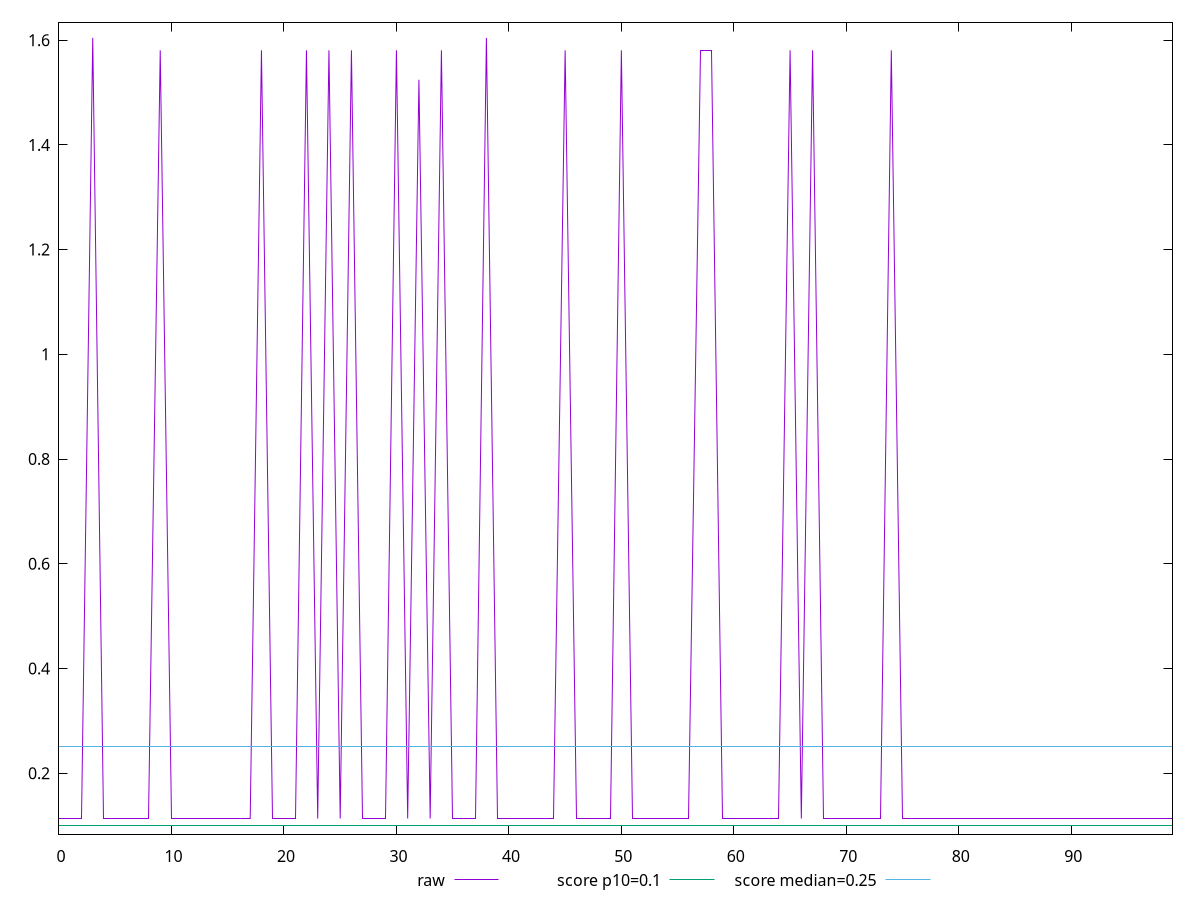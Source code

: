 reset

$raw <<EOF
0 0.113388671875
1 0.113388671875
2 0.113388671875
3 1.6043238449096682
4 0.113388671875
5 0.113388671875
6 0.113388671875
7 0.113388671875
8 0.113388671875
9 1.580688705444336
10 0.113388671875
11 0.113388671875
12 0.113388671875
13 0.113388671875
14 0.113388671875
15 0.113388671875
16 0.113388671875
17 0.11341064453125
18 1.580688705444336
19 0.113388671875
20 0.113388671875
21 0.113388671875
22 1.580688705444336
23 0.113388671875
24 1.580688705444336
25 0.113388671875
26 1.580688705444336
27 0.113388671875
28 0.113388671875
29 0.113388671875
30 1.580688705444336
31 0.113388671875
32 1.5244739532470704
33 0.113388671875
34 1.580688705444336
35 0.113388671875
36 0.113388671875
37 0.113388671875
38 1.6043238449096682
39 0.113388671875
40 0.113388671875
41 0.113388671875
42 0.113388671875
43 0.113388671875
44 0.113388671875
45 1.580688705444336
46 0.113388671875
47 0.113388671875
48 0.113388671875
49 0.113388671875
50 1.580688705444336
51 0.113388671875
52 0.113388671875
53 0.113388671875
54 0.113388671875
55 0.113388671875
56 0.113388671875
57 1.580688705444336
58 1.580688705444336
59 0.113388671875
60 0.113388671875
61 0.113388671875
62 0.113388671875
63 0.113388671875
64 0.113388671875
65 1.580688705444336
66 0.11342529296875001
67 1.580688705444336
68 0.113388671875
69 0.113388671875
70 0.113388671875
71 0.113388671875
72 0.113388671875
73 0.113388671875
74 1.580688705444336
75 0.113388671875
76 0.113388671875
77 0.113388671875
78 0.113388671875
79 0.113388671875
80 0.113388671875
81 0.113388671875
82 0.113388671875
83 0.113388671875
84 0.113388671875
85 0.113388671875
86 0.113388671875
87 0.113388671875
88 0.113388671875
89 0.113388671875
90 0.113388671875
91 0.113388671875
92 0.113388671875
93 0.113388671875
94 0.113388671875
95 0.113388671875
96 0.113388671875
97 0.113388671875
98 0.113388671875
99 0.113388671875
EOF

set key outside below
set xrange [0:99]
set yrange [0.08356996841430664:1.6341425483703615]
set trange [0.08356996841430664:1.6341425483703615]
set terminal svg size 640, 500 enhanced background rgb 'white'
set output "reports/report_00033_2021-03-01T14-23-16.841Z/cumulative-layout-shift/samples/astro-cached/raw/values.svg"

plot $raw title "raw" with line, \
     0.1 title "score p10=0.1", \
     0.25 title "score median=0.25"

reset

